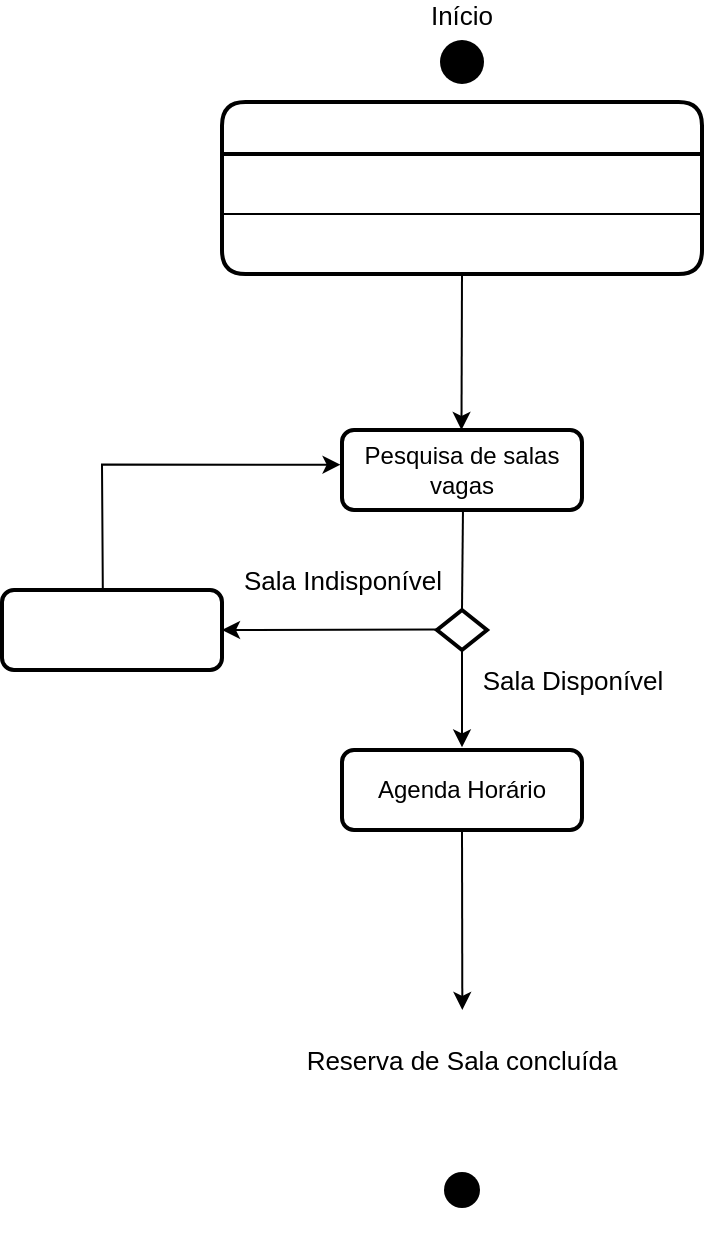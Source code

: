 <mxfile version="20.6.2" type="github">
  <diagram id="C5RBs43oDa-KdzZeNtuy" name="Page-1">
    <mxGraphModel dx="1819" dy="1863" grid="1" gridSize="10" guides="1" tooltips="1" connect="0" arrows="0" fold="1" page="1" pageScale="1" pageWidth="827" pageHeight="1169" math="0" shadow="0">
      <root>
        <mxCell id="WIyWlLk6GJQsqaUBKTNV-0" />
        <mxCell id="WIyWlLk6GJQsqaUBKTNV-1" parent="WIyWlLk6GJQsqaUBKTNV-0" />
        <mxCell id="r_Y-1Pc6A0Ecmu2OVbc_-3" value="Pesquisa de salas vagas" style="rounded=1;whiteSpace=wrap;html=1;strokeWidth=2;fillStyle=solid;sketch=0;shadow=0;glass=0;" vertex="1" parent="WIyWlLk6GJQsqaUBKTNV-1">
          <mxGeometry x="260" y="-400" width="120" height="40" as="geometry" />
        </mxCell>
        <mxCell id="r_Y-1Pc6A0Ecmu2OVbc_-11" value="Início&#xa;&#xa;&#xa;" style="shape=waypoint;sketch=0;fillStyle=solid;size=6;pointerEvents=1;points=[];fillColor=none;resizable=0;rotatable=0;perimeter=centerPerimeter;snapToPoint=1;rounded=1;shadow=0;glass=0;strokeColor=#000000;strokeWidth=9;fontSize=13;" vertex="1" parent="WIyWlLk6GJQsqaUBKTNV-1">
          <mxGeometry x="300" y="-604" width="40" height="40" as="geometry" />
        </mxCell>
        <mxCell id="r_Y-1Pc6A0Ecmu2OVbc_-12" value="Reserva de Sala concluída" style="rounded=1;whiteSpace=wrap;html=1;shadow=0;glass=0;sketch=0;fillStyle=solid;strokeWidth=2;fontSize=13;strokeColor=#FFFFFF;" vertex="1" parent="WIyWlLk6GJQsqaUBKTNV-1">
          <mxGeometry x="200" y="-110" width="240" height="50" as="geometry" />
        </mxCell>
        <mxCell id="r_Y-1Pc6A0Ecmu2OVbc_-32" value="" style="endArrow=classic;html=1;rounded=0;startArrow=none;entryX=0.5;entryY=-0.033;entryDx=0;entryDy=0;entryPerimeter=0;" edge="1" parent="WIyWlLk6GJQsqaUBKTNV-1" source="r_Y-1Pc6A0Ecmu2OVbc_-39" target="r_Y-1Pc6A0Ecmu2OVbc_-31">
          <mxGeometry width="50" height="50" relative="1" as="geometry">
            <mxPoint x="319.66" y="-350" as="sourcePoint" />
            <mxPoint x="320.16" y="-250" as="targetPoint" />
            <Array as="points" />
          </mxGeometry>
        </mxCell>
        <mxCell id="r_Y-1Pc6A0Ecmu2OVbc_-31" value="Agenda Horário" style="rounded=1;whiteSpace=wrap;html=1;strokeWidth=2;fillStyle=solid;sketch=0;shadow=0;glass=0;" vertex="1" parent="WIyWlLk6GJQsqaUBKTNV-1">
          <mxGeometry x="260" y="-240" width="120" height="40" as="geometry" />
        </mxCell>
        <mxCell id="r_Y-1Pc6A0Ecmu2OVbc_-37" value="" style="endArrow=classic;html=1;rounded=0;" edge="1" parent="WIyWlLk6GJQsqaUBKTNV-1">
          <mxGeometry width="50" height="50" relative="1" as="geometry">
            <mxPoint x="320" y="-200" as="sourcePoint" />
            <mxPoint x="320.16" y="-110" as="targetPoint" />
            <Array as="points" />
          </mxGeometry>
        </mxCell>
        <mxCell id="r_Y-1Pc6A0Ecmu2OVbc_-38" value="Sala Disponível" style="text;html=1;align=center;verticalAlign=middle;resizable=0;points=[];autosize=1;strokeColor=none;fillColor=none;fontSize=13;" vertex="1" parent="WIyWlLk6GJQsqaUBKTNV-1">
          <mxGeometry x="320" y="-290" width="110" height="30" as="geometry" />
        </mxCell>
        <mxCell id="r_Y-1Pc6A0Ecmu2OVbc_-39" value="" style="strokeWidth=2;html=1;shape=mxgraph.flowchart.decision;whiteSpace=wrap;rounded=1;shadow=0;glass=0;sketch=0;fillStyle=solid;strokeColor=default;fontSize=13;fillColor=default;" vertex="1" parent="WIyWlLk6GJQsqaUBKTNV-1">
          <mxGeometry x="307.5" y="-310" width="25" height="20" as="geometry" />
        </mxCell>
        <mxCell id="r_Y-1Pc6A0Ecmu2OVbc_-41" value="" style="endArrow=classic;html=1;rounded=0;fontFamily=Helvetica;fontSize=13;fontColor=none;exitX=-0.009;exitY=0.486;exitDx=0;exitDy=0;exitPerimeter=0;jumpSize=3;" edge="1" parent="WIyWlLk6GJQsqaUBKTNV-1" source="r_Y-1Pc6A0Ecmu2OVbc_-39">
          <mxGeometry width="50" height="50" relative="1" as="geometry">
            <mxPoint x="320" y="-260" as="sourcePoint" />
            <mxPoint x="200" y="-300" as="targetPoint" />
          </mxGeometry>
        </mxCell>
        <mxCell id="r_Y-1Pc6A0Ecmu2OVbc_-43" value="Sala Indisponível" style="text;html=1;align=center;verticalAlign=middle;resizable=0;points=[];autosize=1;strokeColor=none;fillColor=none;fontSize=13;" vertex="1" parent="WIyWlLk6GJQsqaUBKTNV-1">
          <mxGeometry x="200" y="-340" width="120" height="30" as="geometry" />
        </mxCell>
        <mxCell id="r_Y-1Pc6A0Ecmu2OVbc_-44" value="&lt;font color=&quot;#ffffff&quot;&gt;Alterar Horário&amp;nbsp;&lt;/font&gt;" style="whiteSpace=wrap;html=1;rounded=1;shadow=0;glass=0;sketch=0;fillStyle=solid;strokeColor=default;strokeWidth=2;fontFamily=Helvetica;fontSize=13;fontColor=none;fillColor=default;" vertex="1" parent="WIyWlLk6GJQsqaUBKTNV-1">
          <mxGeometry x="90" y="-320" width="110" height="40" as="geometry" />
        </mxCell>
        <mxCell id="r_Y-1Pc6A0Ecmu2OVbc_-46" value="" style="endArrow=classic;html=1;rounded=0;exitX=0.5;exitY=0.969;exitDx=0;exitDy=0;exitPerimeter=0;" edge="1" parent="WIyWlLk6GJQsqaUBKTNV-1" source="r_Y-1Pc6A0Ecmu2OVbc_-50">
          <mxGeometry width="50" height="50" relative="1" as="geometry">
            <mxPoint x="319.58" y="-490" as="sourcePoint" />
            <mxPoint x="319.74" y="-400" as="targetPoint" />
            <Array as="points" />
          </mxGeometry>
        </mxCell>
        <mxCell id="r_Y-1Pc6A0Ecmu2OVbc_-47" value="Funcionário" style="swimlane;fontStyle=1;align=center;verticalAlign=top;childLayout=stackLayout;horizontal=1;startSize=26;horizontalStack=0;resizeParent=1;resizeParentMax=0;resizeLast=0;collapsible=1;marginBottom=0;rounded=1;shadow=0;glass=0;sketch=0;fillStyle=solid;strokeColor=default;strokeWidth=2;fontFamily=Helvetica;fontSize=13;fontColor=#FFFFFF;fillColor=none;html=1;" vertex="1" parent="WIyWlLk6GJQsqaUBKTNV-1">
          <mxGeometry x="200" y="-564" width="240" height="86" as="geometry">
            <mxRectangle x="200" y="-564" width="110" height="30" as="alternateBounds" />
          </mxGeometry>
        </mxCell>
        <mxCell id="r_Y-1Pc6A0Ecmu2OVbc_-48" value="Nome: Otniel de Souza" style="text;strokeColor=none;fillColor=none;align=left;verticalAlign=top;spacingLeft=4;spacingRight=4;overflow=hidden;rotatable=0;points=[[0,0.5],[1,0.5]];portConstraint=eastwest;rounded=1;shadow=0;glass=0;sketch=0;fillStyle=solid;strokeWidth=2;fontFamily=Helvetica;fontSize=13;fontColor=#FFFFFF;html=1;" vertex="1" parent="r_Y-1Pc6A0Ecmu2OVbc_-47">
          <mxGeometry y="26" width="240" height="26" as="geometry" />
        </mxCell>
        <mxCell id="r_Y-1Pc6A0Ecmu2OVbc_-49" value="" style="line;strokeWidth=1;fillColor=none;align=left;verticalAlign=middle;spacingTop=-1;spacingLeft=3;spacingRight=3;rotatable=0;labelPosition=right;points=[];portConstraint=eastwest;strokeColor=inherit;rounded=1;shadow=0;glass=0;sketch=0;fillStyle=solid;fontFamily=Helvetica;fontSize=13;fontColor=#FFFFFF;html=1;" vertex="1" parent="r_Y-1Pc6A0Ecmu2OVbc_-47">
          <mxGeometry y="52" width="240" height="8" as="geometry" />
        </mxCell>
        <mxCell id="r_Y-1Pc6A0Ecmu2OVbc_-50" value="Setor: Tecnologia da Informação" style="text;strokeColor=none;fillColor=none;align=left;verticalAlign=top;spacingLeft=4;spacingRight=4;overflow=hidden;rotatable=0;points=[[0,0.5],[1,0.5]];portConstraint=eastwest;rounded=1;shadow=0;glass=0;sketch=0;fillStyle=solid;strokeWidth=2;fontFamily=Helvetica;fontSize=13;fontColor=#FFFFFF;html=1;" vertex="1" parent="r_Y-1Pc6A0Ecmu2OVbc_-47">
          <mxGeometry y="60" width="240" height="26" as="geometry" />
        </mxCell>
        <mxCell id="r_Y-1Pc6A0Ecmu2OVbc_-52" value="" style="endArrow=none;html=1;rounded=0;fontFamily=Helvetica;fontSize=13;fontColor=#FFFFFF;jumpSize=3;entryX=0.504;entryY=1.019;entryDx=0;entryDy=0;entryPerimeter=0;" edge="1" parent="WIyWlLk6GJQsqaUBKTNV-1" target="r_Y-1Pc6A0Ecmu2OVbc_-3">
          <mxGeometry width="50" height="50" relative="1" as="geometry">
            <mxPoint x="320" y="-310" as="sourcePoint" />
            <mxPoint x="340" y="-400" as="targetPoint" />
          </mxGeometry>
        </mxCell>
        <mxCell id="r_Y-1Pc6A0Ecmu2OVbc_-56" value="" style="edgeStyle=segmentEdgeStyle;endArrow=classic;html=1;rounded=0;fontFamily=Helvetica;fontSize=13;fontColor=#FFFFFF;jumpSize=3;entryX=-0.006;entryY=0.433;entryDx=0;entryDy=0;entryPerimeter=0;exitX=0.458;exitY=0.01;exitDx=0;exitDy=0;exitPerimeter=0;" edge="1" parent="WIyWlLk6GJQsqaUBKTNV-1" source="r_Y-1Pc6A0Ecmu2OVbc_-44" target="r_Y-1Pc6A0Ecmu2OVbc_-3">
          <mxGeometry width="50" height="50" relative="1" as="geometry">
            <mxPoint x="140" y="-322" as="sourcePoint" />
            <mxPoint x="240" y="-380" as="targetPoint" />
            <Array as="points">
              <mxPoint x="140" y="-322" />
              <mxPoint x="140" y="-322" />
              <mxPoint x="140" y="-383" />
            </Array>
          </mxGeometry>
        </mxCell>
        <mxCell id="r_Y-1Pc6A0Ecmu2OVbc_-57" value="Fim&lt;br&gt;&lt;br&gt;&lt;br&gt;" style="shape=waypoint;sketch=0;size=6;pointerEvents=1;points=[];fillColor=none;resizable=0;rotatable=0;perimeter=centerPerimeter;snapToPoint=1;rounded=1;shadow=0;glass=0;fillStyle=solid;strokeColor=#000000;strokeWidth=7;fontFamily=Helvetica;fontSize=13;fontColor=#FFFFFF;html=1;" vertex="1" parent="WIyWlLk6GJQsqaUBKTNV-1">
          <mxGeometry x="300" y="-40" width="40" height="40" as="geometry" />
        </mxCell>
      </root>
    </mxGraphModel>
  </diagram>
</mxfile>
